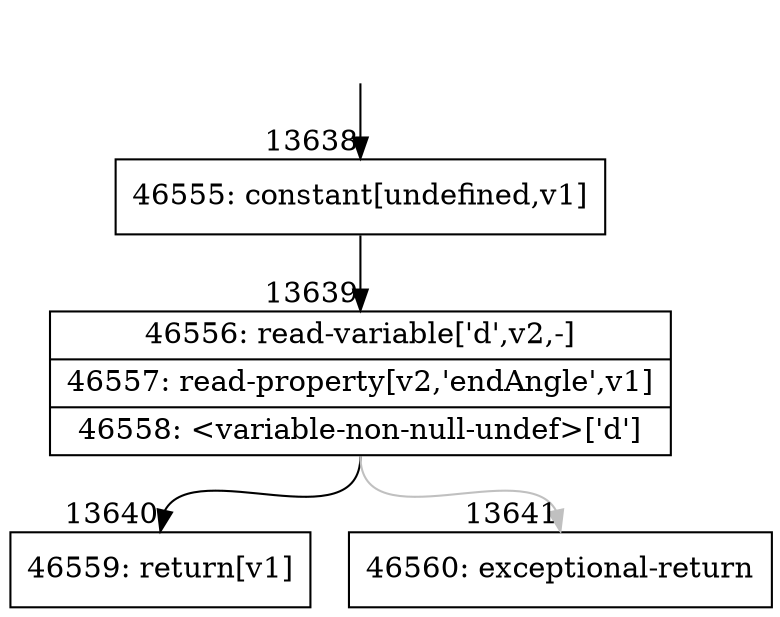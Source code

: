 digraph {
rankdir="TD"
BB_entry1264[shape=none,label=""];
BB_entry1264 -> BB13638 [tailport=s, headport=n, headlabel="    13638"]
BB13638 [shape=record label="{46555: constant[undefined,v1]}" ] 
BB13638 -> BB13639 [tailport=s, headport=n, headlabel="      13639"]
BB13639 [shape=record label="{46556: read-variable['d',v2,-]|46557: read-property[v2,'endAngle',v1]|46558: \<variable-non-null-undef\>['d']}" ] 
BB13639 -> BB13640 [tailport=s, headport=n, headlabel="      13640"]
BB13639 -> BB13641 [tailport=s, headport=n, color=gray, headlabel="      13641"]
BB13640 [shape=record label="{46559: return[v1]}" ] 
BB13641 [shape=record label="{46560: exceptional-return}" ] 
//#$~ 8072
}
